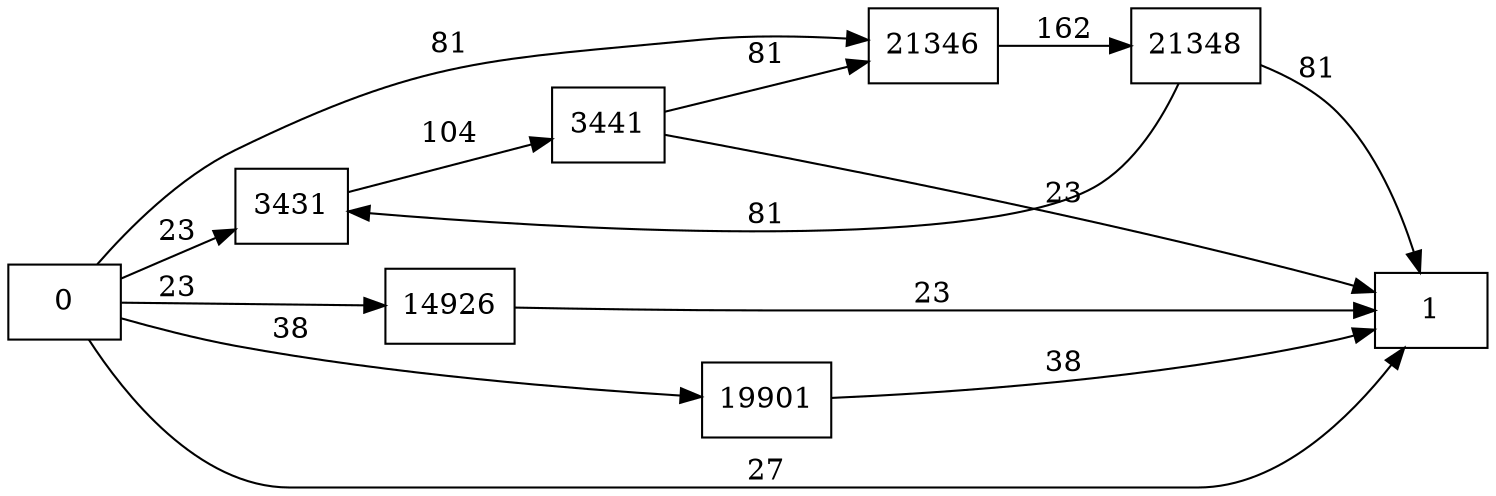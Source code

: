 digraph {
	graph [rankdir=LR]
	node [shape=rectangle]
	3431 -> 3441 [label=104]
	3441 -> 1 [label=23]
	3441 -> 21346 [label=81]
	14926 -> 1 [label=23]
	19901 -> 1 [label=38]
	21346 -> 21348 [label=162]
	21348 -> 3431 [label=81]
	21348 -> 1 [label=81]
	0 -> 3431 [label=23]
	0 -> 1 [label=27]
	0 -> 14926 [label=23]
	0 -> 19901 [label=38]
	0 -> 21346 [label=81]
}

